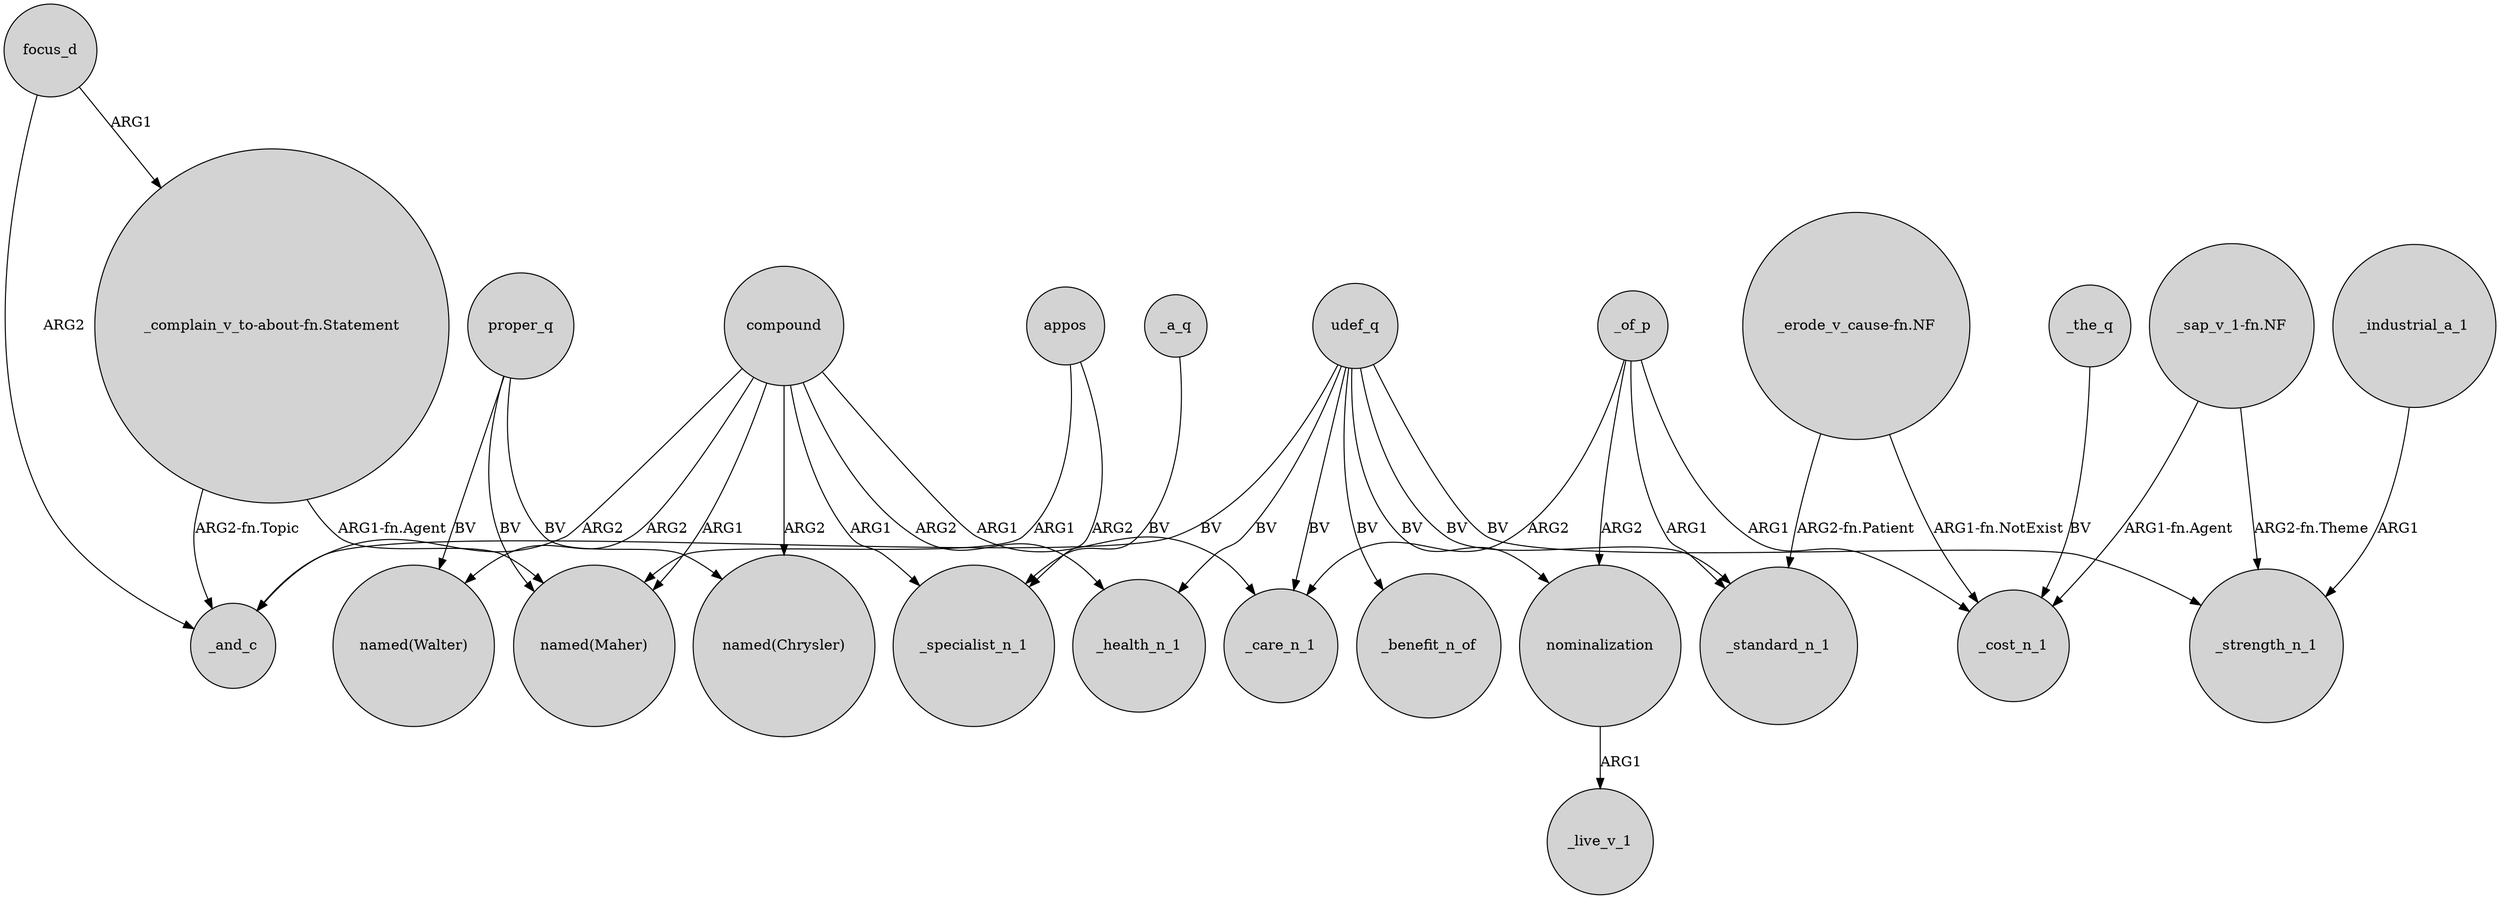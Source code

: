 digraph {
	node [shape=circle style=filled]
	"_erode_v_cause-fn.NF" -> _standard_n_1 [label="ARG2-fn.Patient"]
	"_erode_v_cause-fn.NF" -> _cost_n_1 [label="ARG1-fn.NotExist"]
	"_complain_v_to-about-fn.Statement" -> _and_c [label="ARG2-fn.Topic"]
	"_sap_v_1-fn.NF" -> _cost_n_1 [label="ARG1-fn.Agent"]
	proper_q -> "named(Walter)" [label=BV]
	udef_q -> _strength_n_1 [label=BV]
	compound -> _specialist_n_1 [label=ARG1]
	udef_q -> _care_n_1 [label=BV]
	compound -> "named(Maher)" [label=ARG1]
	"_sap_v_1-fn.NF" -> _strength_n_1 [label="ARG2-fn.Theme"]
	focus_d -> _and_c [label=ARG2]
	proper_q -> "named(Chrysler)" [label=BV]
	_the_q -> _cost_n_1 [label=BV]
	_of_p -> _cost_n_1 [label=ARG1]
	_industrial_a_1 -> _strength_n_1 [label=ARG1]
	_of_p -> _care_n_1 [label=ARG2]
	proper_q -> "named(Maher)" [label=BV]
	compound -> "named(Chrysler)" [label=ARG2]
	appos -> "named(Maher)" [label=ARG1]
	compound -> _and_c [label=ARG2]
	compound -> _health_n_1 [label=ARG2]
	_of_p -> _standard_n_1 [label=ARG1]
	_of_p -> nominalization [label=ARG2]
	udef_q -> _health_n_1 [label=BV]
	focus_d -> "_complain_v_to-about-fn.Statement" [label=ARG1]
	udef_q -> nominalization [label=BV]
	appos -> _specialist_n_1 [label=ARG2]
	nominalization -> _live_v_1 [label=ARG1]
	compound -> _care_n_1 [label=ARG1]
	"_complain_v_to-about-fn.Statement" -> "named(Maher)" [label="ARG1-fn.Agent"]
	udef_q -> _standard_n_1 [label=BV]
	udef_q -> _and_c [label=BV]
	udef_q -> _benefit_n_of [label=BV]
	compound -> "named(Walter)" [label=ARG2]
	_a_q -> _specialist_n_1 [label=BV]
}
